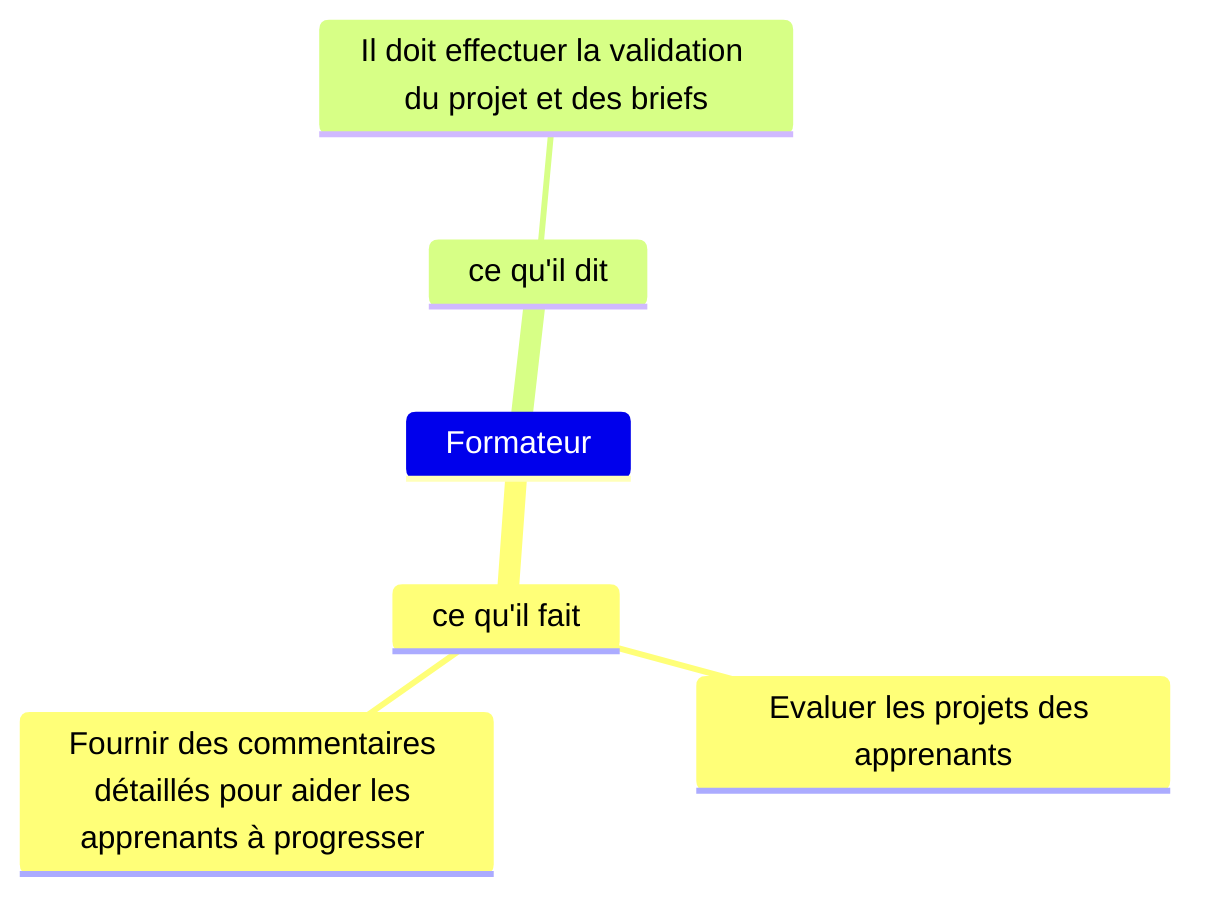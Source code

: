 mindmap
Formateur
  
       ce qu'il fait
        Evaluer les projets des apprenants

        Fournir des commentaires détaillés pour aider les apprenants à progresser 



      ce qu'il dit

       Il doit effectuer la validation du projet et des briefs